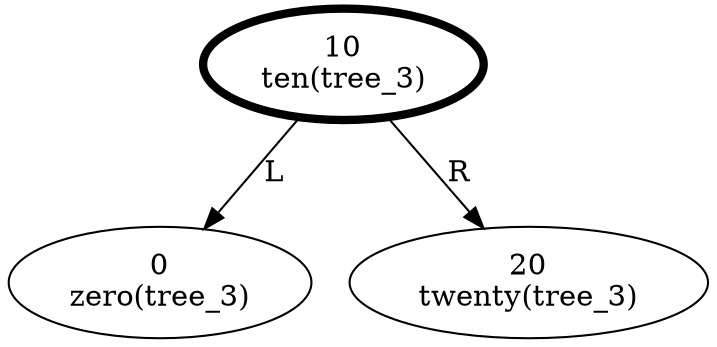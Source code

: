 digraph {
  node_10 [penwidth=4];  // this is the root node

  node_10 [label="10
ten(tree_3)"]
  node_10 -> node_0 [label="L"];
  node_10 -> node_20 [label="R"];

  node_0 [label="0
zero(tree_3)"]
  node_20 [label="20
twenty(tree_3)"]
}

